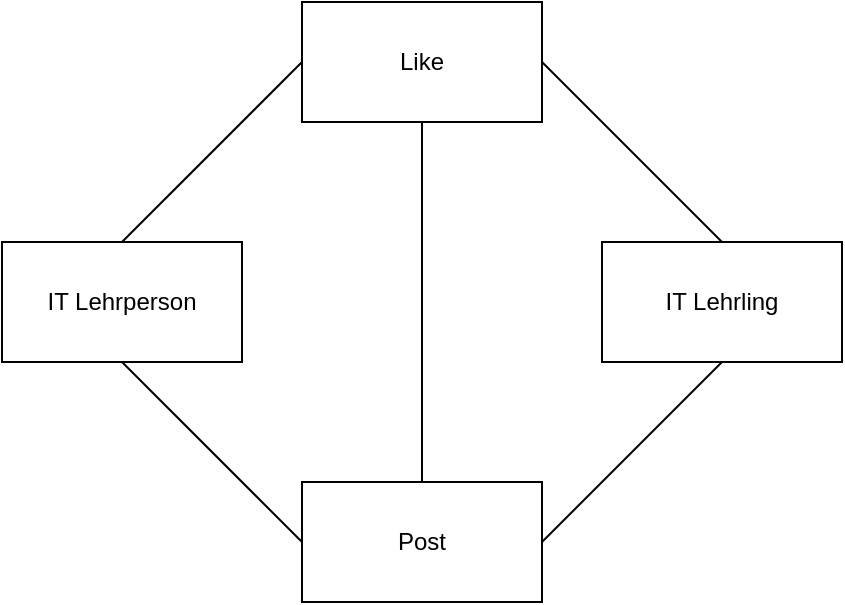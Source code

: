 <mxfile version="20.7.4" type="device"><diagram id="jiBGXmDEy9e_bjtNGtpE" name="Seite-1"><mxGraphModel dx="642" dy="428" grid="1" gridSize="10" guides="1" tooltips="1" connect="1" arrows="1" fold="1" page="1" pageScale="1" pageWidth="827" pageHeight="1169" math="0" shadow="0"><root><mxCell id="0"/><mxCell id="1" parent="0"/><mxCell id="P_z66lKZrhavThU9W5sF-1" value="IT Lehrperson" style="whiteSpace=wrap;html=1;" vertex="1" parent="1"><mxGeometry x="130" y="160" width="120" height="60" as="geometry"/></mxCell><mxCell id="P_z66lKZrhavThU9W5sF-2" value="IT Lehrling" style="whiteSpace=wrap;html=1;" vertex="1" parent="1"><mxGeometry x="430" y="160" width="120" height="60" as="geometry"/></mxCell><mxCell id="P_z66lKZrhavThU9W5sF-16" style="edgeStyle=orthogonalEdgeStyle;rounded=0;orthogonalLoop=1;jettySize=auto;html=1;exitX=0.5;exitY=1;exitDx=0;exitDy=0;" edge="1" parent="1" source="P_z66lKZrhavThU9W5sF-1" target="P_z66lKZrhavThU9W5sF-1"><mxGeometry relative="1" as="geometry"/></mxCell><mxCell id="P_z66lKZrhavThU9W5sF-17" value="Like" style="whiteSpace=wrap;html=1;" vertex="1" parent="1"><mxGeometry x="280" y="40" width="120" height="60" as="geometry"/></mxCell><mxCell id="P_z66lKZrhavThU9W5sF-18" value="Post&lt;br&gt;" style="whiteSpace=wrap;html=1;" vertex="1" parent="1"><mxGeometry x="280" y="280" width="120" height="60" as="geometry"/></mxCell><mxCell id="P_z66lKZrhavThU9W5sF-19" value="" style="endArrow=none;html=1;rounded=0;entryX=0.5;entryY=1;entryDx=0;entryDy=0;exitX=0.5;exitY=0;exitDx=0;exitDy=0;" edge="1" parent="1" source="P_z66lKZrhavThU9W5sF-18" target="P_z66lKZrhavThU9W5sF-17"><mxGeometry width="50" height="50" relative="1" as="geometry"><mxPoint x="310" y="210" as="sourcePoint"/><mxPoint x="360" y="160" as="targetPoint"/></mxGeometry></mxCell><mxCell id="P_z66lKZrhavThU9W5sF-20" value="" style="endArrow=none;html=1;rounded=0;exitX=0.5;exitY=0;exitDx=0;exitDy=0;" edge="1" parent="1" source="P_z66lKZrhavThU9W5sF-1"><mxGeometry width="50" height="50" relative="1" as="geometry"><mxPoint x="230" y="120" as="sourcePoint"/><mxPoint x="280" y="70" as="targetPoint"/></mxGeometry></mxCell><mxCell id="P_z66lKZrhavThU9W5sF-21" value="" style="endArrow=none;html=1;rounded=0;exitX=0.5;exitY=1;exitDx=0;exitDy=0;entryX=0;entryY=0.5;entryDx=0;entryDy=0;" edge="1" parent="1" source="P_z66lKZrhavThU9W5sF-1" target="P_z66lKZrhavThU9W5sF-18"><mxGeometry width="50" height="50" relative="1" as="geometry"><mxPoint x="310" y="210" as="sourcePoint"/><mxPoint x="360" y="160" as="targetPoint"/></mxGeometry></mxCell><mxCell id="P_z66lKZrhavThU9W5sF-22" value="" style="endArrow=none;html=1;rounded=0;entryX=0.5;entryY=1;entryDx=0;entryDy=0;exitX=1;exitY=0.5;exitDx=0;exitDy=0;" edge="1" parent="1" source="P_z66lKZrhavThU9W5sF-18" target="P_z66lKZrhavThU9W5sF-2"><mxGeometry width="50" height="50" relative="1" as="geometry"><mxPoint x="310" y="210" as="sourcePoint"/><mxPoint x="360" y="160" as="targetPoint"/></mxGeometry></mxCell><mxCell id="P_z66lKZrhavThU9W5sF-23" value="" style="endArrow=none;html=1;rounded=0;entryX=1;entryY=0.5;entryDx=0;entryDy=0;exitX=0.5;exitY=0;exitDx=0;exitDy=0;" edge="1" parent="1" source="P_z66lKZrhavThU9W5sF-2" target="P_z66lKZrhavThU9W5sF-17"><mxGeometry width="50" height="50" relative="1" as="geometry"><mxPoint x="310" y="210" as="sourcePoint"/><mxPoint x="360" y="160" as="targetPoint"/></mxGeometry></mxCell></root></mxGraphModel></diagram></mxfile>